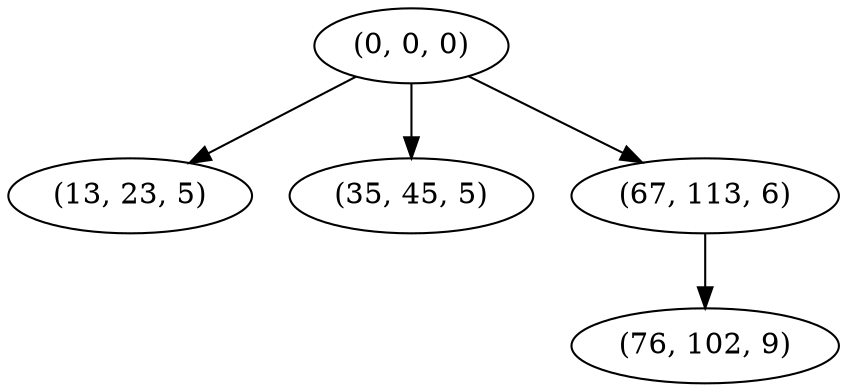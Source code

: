digraph tree {
    "(0, 0, 0)";
    "(13, 23, 5)";
    "(35, 45, 5)";
    "(67, 113, 6)";
    "(76, 102, 9)";
    "(0, 0, 0)" -> "(13, 23, 5)";
    "(0, 0, 0)" -> "(35, 45, 5)";
    "(0, 0, 0)" -> "(67, 113, 6)";
    "(67, 113, 6)" -> "(76, 102, 9)";
}

